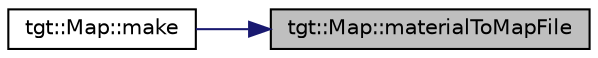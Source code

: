 digraph "tgt::Map::materialToMapFile"
{
 // LATEX_PDF_SIZE
  edge [fontname="Helvetica",fontsize="10",labelfontname="Helvetica",labelfontsize="10"];
  node [fontname="Helvetica",fontsize="10",shape=record];
  rankdir="RL";
  Node1 [label="tgt::Map::materialToMapFile",height=0.2,width=0.4,color="black", fillcolor="grey75", style="filled", fontcolor="black",tooltip=" "];
  Node1 -> Node2 [dir="back",color="midnightblue",fontsize="10",style="solid"];
  Node2 [label="tgt::Map::make",height=0.2,width=0.4,color="black", fillcolor="white", style="filled",URL="$df/ded/namespacetgt_1_1_map.html#ae955f3e7f19a2015f8988c511547d239",tooltip=" "];
}
